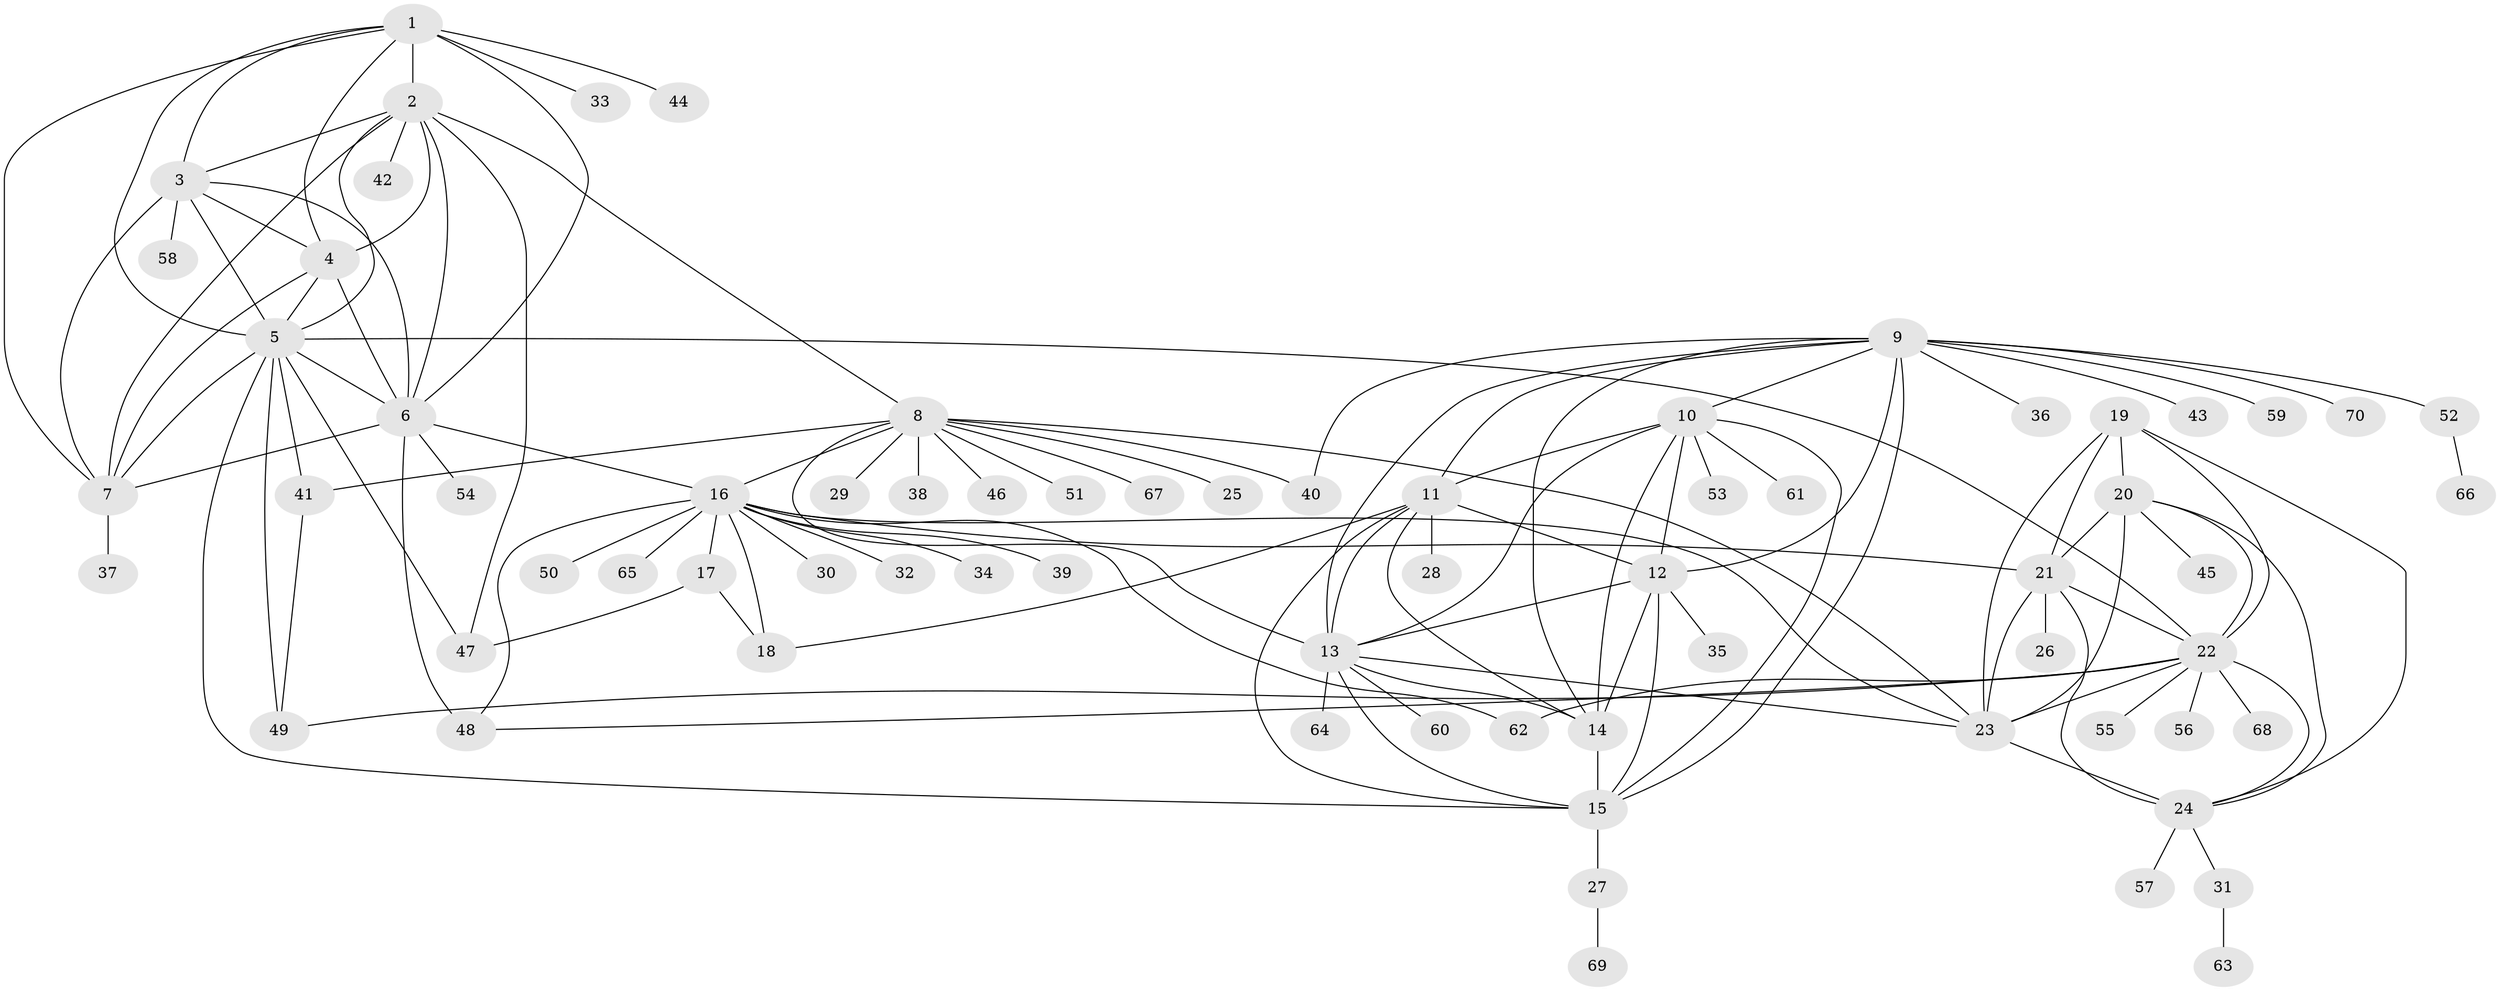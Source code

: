 // original degree distribution, {10: 0.04285714285714286, 8: 0.06428571428571428, 11: 0.02142857142857143, 13: 0.014285714285714285, 9: 0.05, 12: 0.007142857142857143, 6: 0.02142857142857143, 15: 0.007142857142857143, 7: 0.014285714285714285, 14: 0.007142857142857143, 1: 0.5785714285714286, 3: 0.02857142857142857, 2: 0.14285714285714285}
// Generated by graph-tools (version 1.1) at 2025/37/03/09/25 02:37:24]
// undirected, 70 vertices, 126 edges
graph export_dot {
graph [start="1"]
  node [color=gray90,style=filled];
  1;
  2;
  3;
  4;
  5;
  6;
  7;
  8;
  9;
  10;
  11;
  12;
  13;
  14;
  15;
  16;
  17;
  18;
  19;
  20;
  21;
  22;
  23;
  24;
  25;
  26;
  27;
  28;
  29;
  30;
  31;
  32;
  33;
  34;
  35;
  36;
  37;
  38;
  39;
  40;
  41;
  42;
  43;
  44;
  45;
  46;
  47;
  48;
  49;
  50;
  51;
  52;
  53;
  54;
  55;
  56;
  57;
  58;
  59;
  60;
  61;
  62;
  63;
  64;
  65;
  66;
  67;
  68;
  69;
  70;
  1 -- 2 [weight=1.0];
  1 -- 3 [weight=1.0];
  1 -- 4 [weight=1.0];
  1 -- 5 [weight=1.0];
  1 -- 6 [weight=1.0];
  1 -- 7 [weight=1.0];
  1 -- 33 [weight=2.0];
  1 -- 44 [weight=1.0];
  2 -- 3 [weight=1.0];
  2 -- 4 [weight=1.0];
  2 -- 5 [weight=1.0];
  2 -- 6 [weight=1.0];
  2 -- 7 [weight=1.0];
  2 -- 8 [weight=1.0];
  2 -- 42 [weight=1.0];
  2 -- 47 [weight=1.0];
  3 -- 4 [weight=1.0];
  3 -- 5 [weight=1.0];
  3 -- 6 [weight=1.0];
  3 -- 7 [weight=1.0];
  3 -- 58 [weight=1.0];
  4 -- 5 [weight=1.0];
  4 -- 6 [weight=5.0];
  4 -- 7 [weight=1.0];
  5 -- 6 [weight=1.0];
  5 -- 7 [weight=1.0];
  5 -- 15 [weight=1.0];
  5 -- 22 [weight=1.0];
  5 -- 41 [weight=1.0];
  5 -- 47 [weight=1.0];
  5 -- 49 [weight=2.0];
  6 -- 7 [weight=1.0];
  6 -- 16 [weight=1.0];
  6 -- 48 [weight=2.0];
  6 -- 54 [weight=1.0];
  7 -- 37 [weight=2.0];
  8 -- 13 [weight=1.0];
  8 -- 16 [weight=1.0];
  8 -- 23 [weight=1.0];
  8 -- 25 [weight=3.0];
  8 -- 29 [weight=1.0];
  8 -- 38 [weight=1.0];
  8 -- 40 [weight=1.0];
  8 -- 41 [weight=4.0];
  8 -- 46 [weight=1.0];
  8 -- 51 [weight=1.0];
  8 -- 67 [weight=1.0];
  9 -- 10 [weight=1.0];
  9 -- 11 [weight=1.0];
  9 -- 12 [weight=1.0];
  9 -- 13 [weight=1.0];
  9 -- 14 [weight=1.0];
  9 -- 15 [weight=1.0];
  9 -- 36 [weight=1.0];
  9 -- 40 [weight=1.0];
  9 -- 43 [weight=1.0];
  9 -- 52 [weight=1.0];
  9 -- 59 [weight=1.0];
  9 -- 70 [weight=1.0];
  10 -- 11 [weight=1.0];
  10 -- 12 [weight=1.0];
  10 -- 13 [weight=1.0];
  10 -- 14 [weight=1.0];
  10 -- 15 [weight=1.0];
  10 -- 53 [weight=1.0];
  10 -- 61 [weight=1.0];
  11 -- 12 [weight=1.0];
  11 -- 13 [weight=1.0];
  11 -- 14 [weight=1.0];
  11 -- 15 [weight=1.0];
  11 -- 18 [weight=1.0];
  11 -- 28 [weight=2.0];
  12 -- 13 [weight=1.0];
  12 -- 14 [weight=1.0];
  12 -- 15 [weight=1.0];
  12 -- 35 [weight=1.0];
  13 -- 14 [weight=1.0];
  13 -- 15 [weight=1.0];
  13 -- 23 [weight=1.0];
  13 -- 60 [weight=1.0];
  13 -- 64 [weight=1.0];
  14 -- 15 [weight=3.0];
  15 -- 27 [weight=1.0];
  16 -- 17 [weight=5.0];
  16 -- 18 [weight=5.0];
  16 -- 21 [weight=1.0];
  16 -- 23 [weight=1.0];
  16 -- 30 [weight=1.0];
  16 -- 32 [weight=1.0];
  16 -- 34 [weight=2.0];
  16 -- 39 [weight=1.0];
  16 -- 48 [weight=1.0];
  16 -- 50 [weight=1.0];
  16 -- 62 [weight=1.0];
  16 -- 65 [weight=1.0];
  17 -- 18 [weight=1.0];
  17 -- 47 [weight=1.0];
  19 -- 20 [weight=1.0];
  19 -- 21 [weight=1.0];
  19 -- 22 [weight=1.0];
  19 -- 23 [weight=2.0];
  19 -- 24 [weight=1.0];
  20 -- 21 [weight=1.0];
  20 -- 22 [weight=1.0];
  20 -- 23 [weight=2.0];
  20 -- 24 [weight=1.0];
  20 -- 45 [weight=1.0];
  21 -- 22 [weight=1.0];
  21 -- 23 [weight=2.0];
  21 -- 24 [weight=1.0];
  21 -- 26 [weight=2.0];
  22 -- 23 [weight=2.0];
  22 -- 24 [weight=1.0];
  22 -- 48 [weight=1.0];
  22 -- 49 [weight=1.0];
  22 -- 55 [weight=1.0];
  22 -- 56 [weight=1.0];
  22 -- 62 [weight=1.0];
  22 -- 68 [weight=1.0];
  23 -- 24 [weight=2.0];
  24 -- 31 [weight=1.0];
  24 -- 57 [weight=1.0];
  27 -- 69 [weight=1.0];
  31 -- 63 [weight=1.0];
  41 -- 49 [weight=1.0];
  52 -- 66 [weight=1.0];
}

